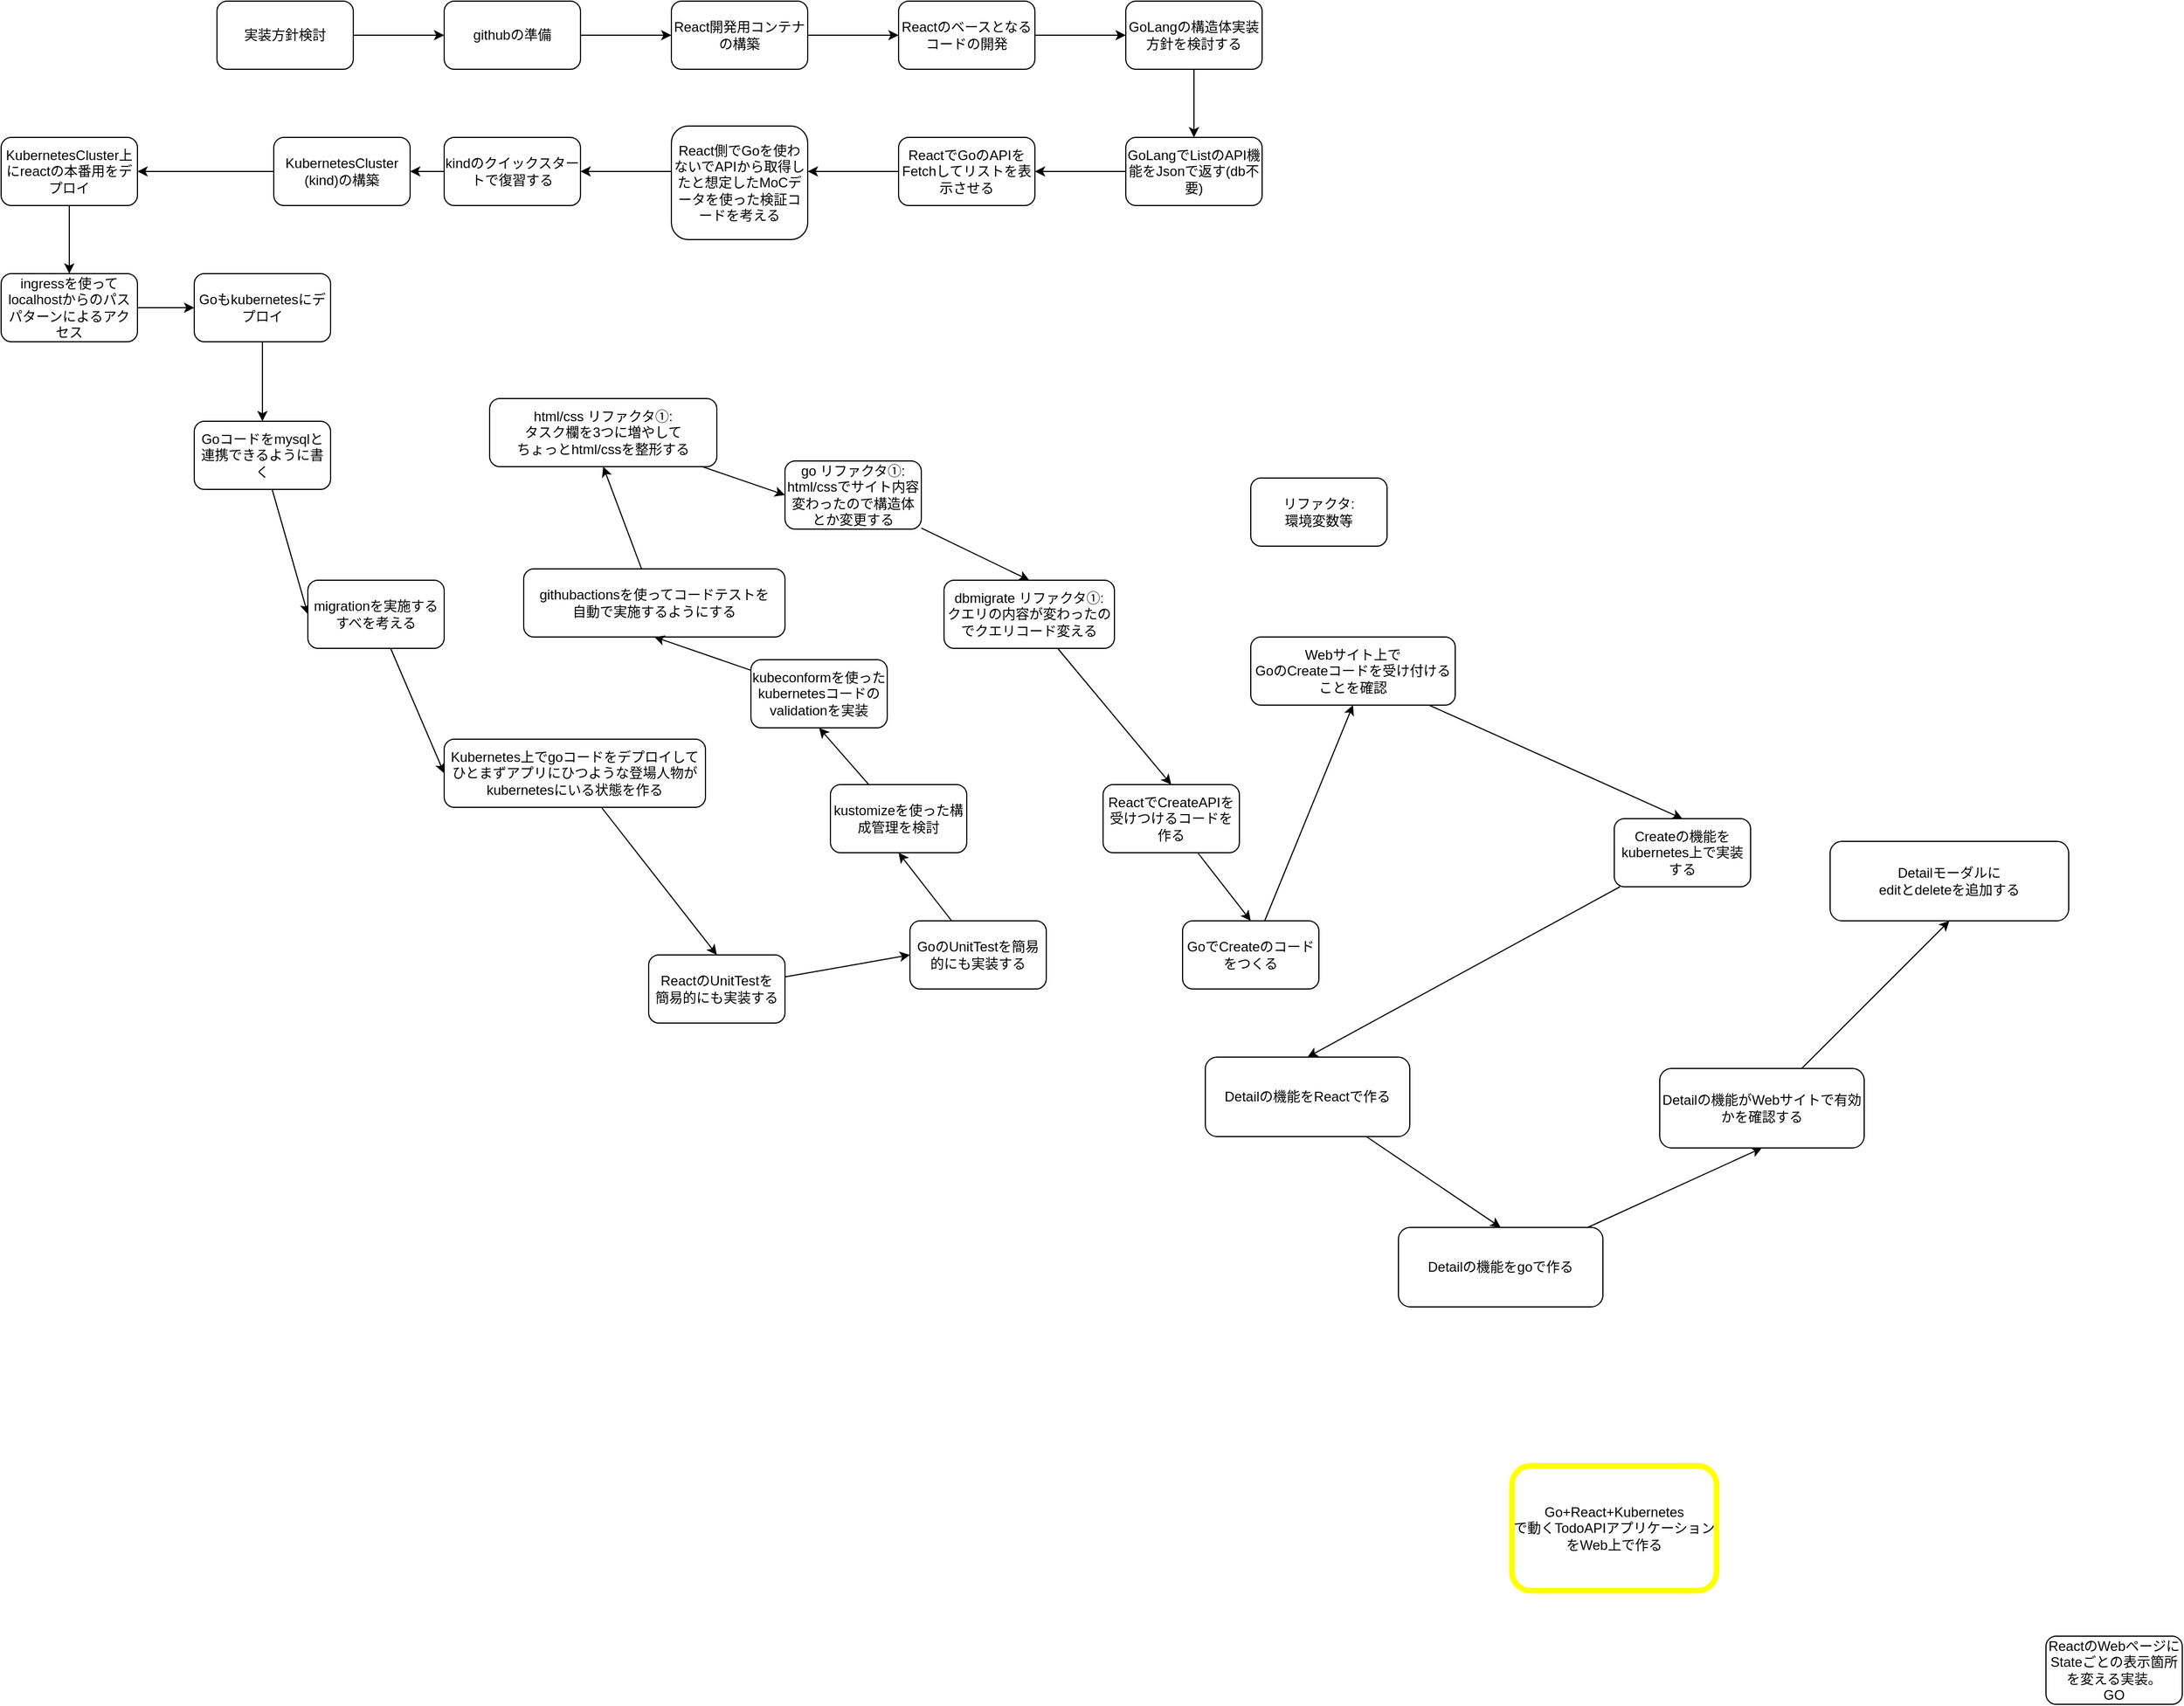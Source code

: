 <mxfile>
    <diagram id="1h3XHNeZ5nQDmQFXuVNc" name="ページ1">
        <mxGraphModel dx="3276" dy="1105" grid="1" gridSize="10" guides="1" tooltips="1" connect="1" arrows="1" fold="1" page="1" pageScale="1" pageWidth="1654" pageHeight="1169" math="0" shadow="0">
            <root>
                <mxCell id="0"/>
                <mxCell id="1" parent="0"/>
                <mxCell id="13" style="edgeStyle=none;html=1;entryX=0;entryY=0.5;entryDx=0;entryDy=0;" edge="1" parent="1" source="2" target="4">
                    <mxGeometry relative="1" as="geometry"/>
                </mxCell>
                <mxCell id="2" value="githubの準備" style="rounded=1;whiteSpace=wrap;html=1;" vertex="1" parent="1">
                    <mxGeometry x="280" y="120" width="120" height="60" as="geometry"/>
                </mxCell>
                <mxCell id="12" style="edgeStyle=none;html=1;entryX=0;entryY=0.5;entryDx=0;entryDy=0;" edge="1" parent="1" source="3" target="2">
                    <mxGeometry relative="1" as="geometry"/>
                </mxCell>
                <mxCell id="3" value="実装方針検討" style="rounded=1;whiteSpace=wrap;html=1;" vertex="1" parent="1">
                    <mxGeometry x="80" y="120" width="120" height="60" as="geometry"/>
                </mxCell>
                <mxCell id="14" style="edgeStyle=none;html=1;entryX=0;entryY=0.5;entryDx=0;entryDy=0;" edge="1" parent="1" source="4" target="5">
                    <mxGeometry relative="1" as="geometry"/>
                </mxCell>
                <mxCell id="4" value="React開発用コンテナの構築" style="rounded=1;whiteSpace=wrap;html=1;" vertex="1" parent="1">
                    <mxGeometry x="480" y="120" width="120" height="60" as="geometry"/>
                </mxCell>
                <mxCell id="24" style="edgeStyle=none;html=1;entryX=0;entryY=0.5;entryDx=0;entryDy=0;" edge="1" parent="1" source="5" target="15">
                    <mxGeometry relative="1" as="geometry"/>
                </mxCell>
                <mxCell id="5" value="Reactのベースとなるコードの開発" style="rounded=1;whiteSpace=wrap;html=1;" vertex="1" parent="1">
                    <mxGeometry x="680" y="120" width="120" height="60" as="geometry"/>
                </mxCell>
                <mxCell id="17" style="edgeStyle=none;html=1;entryX=1;entryY=0.5;entryDx=0;entryDy=0;" edge="1" parent="1" source="6" target="7">
                    <mxGeometry relative="1" as="geometry"/>
                </mxCell>
                <mxCell id="6" value="GoLangでListのAPI機能をJsonで返す(db不要)" style="rounded=1;whiteSpace=wrap;html=1;" vertex="1" parent="1">
                    <mxGeometry x="880" y="240" width="120" height="60" as="geometry"/>
                </mxCell>
                <mxCell id="18" style="edgeStyle=none;html=1;entryX=1;entryY=0.4;entryDx=0;entryDy=0;entryPerimeter=0;" edge="1" parent="1" source="7" target="8">
                    <mxGeometry relative="1" as="geometry"/>
                </mxCell>
                <mxCell id="7" value="ReactでGoのAPIをFetchしてリストを表示させる" style="rounded=1;whiteSpace=wrap;html=1;" vertex="1" parent="1">
                    <mxGeometry x="680" y="240" width="120" height="60" as="geometry"/>
                </mxCell>
                <mxCell id="19" style="edgeStyle=none;html=1;entryX=1;entryY=0.5;entryDx=0;entryDy=0;" edge="1" parent="1" target="9">
                    <mxGeometry relative="1" as="geometry">
                        <mxPoint x="480" y="270" as="sourcePoint"/>
                    </mxGeometry>
                </mxCell>
                <mxCell id="8" value="React側でGoを使わないでAPIから取得したと想定したMoCデータを使った検証コードを考える" style="rounded=1;whiteSpace=wrap;html=1;" vertex="1" parent="1">
                    <mxGeometry x="480" y="230" width="120" height="100" as="geometry"/>
                </mxCell>
                <mxCell id="35" value="" style="edgeStyle=none;html=1;" edge="1" parent="1" source="9" target="34">
                    <mxGeometry relative="1" as="geometry"/>
                </mxCell>
                <mxCell id="9" value="kindのクイックスタートで復習する" style="rounded=1;whiteSpace=wrap;html=1;" vertex="1" parent="1">
                    <mxGeometry x="280" y="240" width="120" height="60" as="geometry"/>
                </mxCell>
                <mxCell id="60" style="edgeStyle=none;html=1;entryX=0.5;entryY=0;entryDx=0;entryDy=0;" edge="1" parent="1" source="10" target="64">
                    <mxGeometry relative="1" as="geometry"/>
                </mxCell>
                <mxCell id="10" value="Kubernetes上でgoコードをデプロイして&lt;br&gt;ひとまずアプリにひつような登場人物が&lt;br&gt;kubernetesにいる状態を作る" style="rounded=1;whiteSpace=wrap;html=1;" vertex="1" parent="1">
                    <mxGeometry x="280" y="770" width="230" height="60" as="geometry"/>
                </mxCell>
                <mxCell id="16" style="edgeStyle=none;html=1;entryX=0.5;entryY=0;entryDx=0;entryDy=0;" edge="1" parent="1" source="15" target="6">
                    <mxGeometry relative="1" as="geometry"/>
                </mxCell>
                <mxCell id="15" value="GoLangの構造体実装方針を検討する" style="rounded=1;whiteSpace=wrap;html=1;" vertex="1" parent="1">
                    <mxGeometry x="880" y="120" width="120" height="60" as="geometry"/>
                </mxCell>
                <mxCell id="25" value="Go+React+Kubernetes&lt;br&gt;で動くTodoAPIアプリケーションをWeb上で作る" style="rounded=1;whiteSpace=wrap;html=1;strokeWidth=5;strokeColor=#FFFF00;" vertex="1" parent="1">
                    <mxGeometry x="1220" y="1410" width="180" height="110" as="geometry"/>
                </mxCell>
                <mxCell id="79" style="edgeStyle=none;html=1;entryX=0.5;entryY=0;entryDx=0;entryDy=0;" edge="1" parent="1" source="26" target="71">
                    <mxGeometry relative="1" as="geometry"/>
                </mxCell>
                <mxCell id="26" value="ReactでCreateAPIを受けつけるコードを作る" style="rounded=1;whiteSpace=wrap;html=1;" vertex="1" parent="1">
                    <mxGeometry x="860" y="810" width="120" height="60" as="geometry"/>
                </mxCell>
                <mxCell id="29" value="ReactのWebページに&lt;br&gt;Stateごとの表示箇所を変える実装。&lt;br&gt;GO" style="rounded=1;whiteSpace=wrap;html=1;" vertex="1" parent="1">
                    <mxGeometry x="1690" y="1560" width="120" height="60" as="geometry"/>
                </mxCell>
                <mxCell id="40" style="edgeStyle=none;html=1;entryX=0;entryY=0.5;entryDx=0;entryDy=0;" edge="1" parent="1" source="30">
                    <mxGeometry relative="1" as="geometry">
                        <mxPoint x="60.0" y="390" as="targetPoint"/>
                    </mxGeometry>
                </mxCell>
                <mxCell id="30" value="ingressを使って&lt;br&gt;localhostからのパスパターンによるアクセス" style="rounded=1;whiteSpace=wrap;html=1;" vertex="1" parent="1">
                    <mxGeometry x="-110" y="360" width="120" height="60" as="geometry"/>
                </mxCell>
                <mxCell id="37" style="edgeStyle=none;html=1;entryX=1;entryY=0.5;entryDx=0;entryDy=0;" edge="1" parent="1" source="34" target="36">
                    <mxGeometry relative="1" as="geometry"/>
                </mxCell>
                <mxCell id="34" value="KubernetesCluster&lt;br&gt;(kind)の構築" style="rounded=1;whiteSpace=wrap;html=1;" vertex="1" parent="1">
                    <mxGeometry x="130" y="240" width="120" height="60" as="geometry"/>
                </mxCell>
                <mxCell id="38" style="edgeStyle=none;html=1;entryX=0.5;entryY=0;entryDx=0;entryDy=0;" edge="1" parent="1" source="36" target="30">
                    <mxGeometry relative="1" as="geometry"/>
                </mxCell>
                <mxCell id="36" value="KubernetesCluster上にreactの本番用をデプロイ" style="rounded=1;whiteSpace=wrap;html=1;" vertex="1" parent="1">
                    <mxGeometry x="-110" y="240" width="120" height="60" as="geometry"/>
                </mxCell>
                <mxCell id="48" style="edgeStyle=none;html=1;entryX=0.5;entryY=0;entryDx=0;entryDy=0;" edge="1" parent="1" source="41" target="45">
                    <mxGeometry relative="1" as="geometry"/>
                </mxCell>
                <mxCell id="41" value="Goもkubernetesにデプロイ" style="rounded=1;whiteSpace=wrap;html=1;" vertex="1" parent="1">
                    <mxGeometry x="60" y="360" width="120" height="60" as="geometry"/>
                </mxCell>
                <mxCell id="49" style="edgeStyle=none;html=1;entryX=0;entryY=0.5;entryDx=0;entryDy=0;" edge="1" parent="1" source="45" target="46">
                    <mxGeometry relative="1" as="geometry"/>
                </mxCell>
                <mxCell id="45" value="Goコードをmysqlと連携できるように書く" style="rounded=1;whiteSpace=wrap;html=1;" vertex="1" parent="1">
                    <mxGeometry x="60" y="490" width="120" height="60" as="geometry"/>
                </mxCell>
                <mxCell id="50" style="edgeStyle=none;html=1;entryX=0;entryY=0.5;entryDx=0;entryDy=0;" edge="1" parent="1" source="46" target="10">
                    <mxGeometry relative="1" as="geometry"/>
                </mxCell>
                <mxCell id="46" value="migrationを実施するすべを考える" style="rounded=1;whiteSpace=wrap;html=1;" vertex="1" parent="1">
                    <mxGeometry x="160" y="630" width="120" height="60" as="geometry"/>
                </mxCell>
                <mxCell id="68" style="edgeStyle=none;html=1;entryX=0;entryY=0.5;entryDx=0;entryDy=0;" edge="1" parent="1" source="51" target="52">
                    <mxGeometry relative="1" as="geometry"/>
                </mxCell>
                <mxCell id="51" value="html/css リファクタ①:&lt;br&gt;タスク欄を3つに増やして&lt;br&gt;ちょっとhtml/cssを整形する" style="rounded=1;whiteSpace=wrap;html=1;" vertex="1" parent="1">
                    <mxGeometry x="320" y="470" width="200" height="60" as="geometry"/>
                </mxCell>
                <mxCell id="69" style="edgeStyle=none;html=1;entryX=0.5;entryY=0;entryDx=0;entryDy=0;" edge="1" parent="1" source="52" target="53">
                    <mxGeometry relative="1" as="geometry"/>
                </mxCell>
                <mxCell id="52" value="go&amp;nbsp;リファクタ①:&lt;br&gt;html/cssでサイト内容変わったので構造体とか変更する" style="rounded=1;whiteSpace=wrap;html=1;" vertex="1" parent="1">
                    <mxGeometry x="580" y="525" width="120" height="60" as="geometry"/>
                </mxCell>
                <mxCell id="70" style="edgeStyle=none;html=1;entryX=0.5;entryY=0;entryDx=0;entryDy=0;" edge="1" parent="1" source="53" target="26">
                    <mxGeometry relative="1" as="geometry"/>
                </mxCell>
                <mxCell id="53" value="dbmigrate&amp;nbsp;リファクタ①:&lt;br&gt;クエリの内容が変わったのでクエリコード変える" style="rounded=1;whiteSpace=wrap;html=1;" vertex="1" parent="1">
                    <mxGeometry x="720" y="630" width="150" height="60" as="geometry"/>
                </mxCell>
                <mxCell id="54" value="リファクタ:&lt;br&gt;環境変数等" style="rounded=1;whiteSpace=wrap;html=1;" vertex="1" parent="1">
                    <mxGeometry x="990" y="540" width="120" height="60" as="geometry"/>
                </mxCell>
                <mxCell id="66" style="edgeStyle=none;html=1;entryX=0.5;entryY=1;entryDx=0;entryDy=0;" edge="1" parent="1" source="55" target="59">
                    <mxGeometry relative="1" as="geometry"/>
                </mxCell>
                <mxCell id="55" value="GoのUnitTestを簡易的にも実装する" style="rounded=1;whiteSpace=wrap;html=1;" vertex="1" parent="1">
                    <mxGeometry x="690" y="930" width="120" height="60" as="geometry"/>
                </mxCell>
                <mxCell id="67" style="edgeStyle=none;html=1;entryX=0.5;entryY=1;entryDx=0;entryDy=0;" edge="1" parent="1" source="56" target="51">
                    <mxGeometry relative="1" as="geometry"/>
                </mxCell>
                <mxCell id="56" value="githubactionsを使ってコードテストを&lt;br&gt;自動で実施するようにする" style="rounded=1;whiteSpace=wrap;html=1;" vertex="1" parent="1">
                    <mxGeometry x="350" y="620" width="230" height="60" as="geometry"/>
                </mxCell>
                <mxCell id="62" style="edgeStyle=none;html=1;entryX=0.5;entryY=1;entryDx=0;entryDy=0;" edge="1" parent="1" source="59" target="61">
                    <mxGeometry relative="1" as="geometry"/>
                </mxCell>
                <mxCell id="59" value="kustomizeを使った構成管理を検討" style="rounded=1;whiteSpace=wrap;html=1;" vertex="1" parent="1">
                    <mxGeometry x="620" y="810" width="120" height="60" as="geometry"/>
                </mxCell>
                <mxCell id="63" style="edgeStyle=none;html=1;entryX=0.5;entryY=1;entryDx=0;entryDy=0;" edge="1" parent="1" source="61" target="56">
                    <mxGeometry relative="1" as="geometry"/>
                </mxCell>
                <mxCell id="61" value="kubeconformを使った&lt;br&gt;kubernetesコードのvalidationを実装" style="rounded=1;whiteSpace=wrap;html=1;" vertex="1" parent="1">
                    <mxGeometry x="550" y="700" width="120" height="60" as="geometry"/>
                </mxCell>
                <mxCell id="65" style="edgeStyle=none;html=1;entryX=0;entryY=0.5;entryDx=0;entryDy=0;" edge="1" parent="1" source="64" target="55">
                    <mxGeometry relative="1" as="geometry"/>
                </mxCell>
                <mxCell id="64" value="ReactのUnitTestを&lt;br&gt;簡易的にも実装する" style="rounded=1;whiteSpace=wrap;html=1;" vertex="1" parent="1">
                    <mxGeometry x="460" y="960" width="120" height="60" as="geometry"/>
                </mxCell>
                <mxCell id="81" style="edgeStyle=none;html=1;entryX=0.5;entryY=1;entryDx=0;entryDy=0;" edge="1" parent="1" source="71" target="80">
                    <mxGeometry relative="1" as="geometry"/>
                </mxCell>
                <mxCell id="71" value="GoでCreateのコードをつくる" style="rounded=1;whiteSpace=wrap;html=1;" vertex="1" parent="1">
                    <mxGeometry x="930" y="930" width="120" height="60" as="geometry"/>
                </mxCell>
                <mxCell id="83" style="edgeStyle=none;html=1;entryX=0.5;entryY=0;entryDx=0;entryDy=0;" edge="1" parent="1" source="73" target="74">
                    <mxGeometry relative="1" as="geometry"/>
                </mxCell>
                <mxCell id="73" value="Createの機能をkubernetes上で実装する" style="rounded=1;whiteSpace=wrap;html=1;" vertex="1" parent="1">
                    <mxGeometry x="1310" y="840" width="120" height="60" as="geometry"/>
                </mxCell>
                <mxCell id="84" style="edgeStyle=none;html=1;entryX=0.5;entryY=0;entryDx=0;entryDy=0;" edge="1" parent="1" source="74" target="75">
                    <mxGeometry relative="1" as="geometry"/>
                </mxCell>
                <mxCell id="74" value="Detailの機能をReactで作る" style="rounded=1;whiteSpace=wrap;html=1;" vertex="1" parent="1">
                    <mxGeometry x="950" y="1050" width="180" height="70" as="geometry"/>
                </mxCell>
                <mxCell id="85" style="edgeStyle=none;html=1;entryX=0.5;entryY=1;entryDx=0;entryDy=0;" edge="1" parent="1" source="75" target="76">
                    <mxGeometry relative="1" as="geometry"/>
                </mxCell>
                <mxCell id="75" value="Detailの機能をgoで作る" style="rounded=1;whiteSpace=wrap;html=1;" vertex="1" parent="1">
                    <mxGeometry x="1120" y="1200" width="180" height="70" as="geometry"/>
                </mxCell>
                <mxCell id="89" style="edgeStyle=none;html=1;entryX=0.5;entryY=1;entryDx=0;entryDy=0;" edge="1" parent="1" source="76" target="87">
                    <mxGeometry relative="1" as="geometry"/>
                </mxCell>
                <mxCell id="76" value="Detailの機能がWebサイトで有効かを確認する" style="rounded=1;whiteSpace=wrap;html=1;" vertex="1" parent="1">
                    <mxGeometry x="1350" y="1060" width="180" height="70" as="geometry"/>
                </mxCell>
                <mxCell id="82" style="edgeStyle=none;html=1;entryX=0.5;entryY=0;entryDx=0;entryDy=0;" edge="1" parent="1" source="80" target="73">
                    <mxGeometry relative="1" as="geometry"/>
                </mxCell>
                <mxCell id="80" value="Webサイト上で&lt;br&gt;GoのCreateコードを受け付けることを確認" style="rounded=1;whiteSpace=wrap;html=1;" vertex="1" parent="1">
                    <mxGeometry x="990" y="680" width="180" height="60" as="geometry"/>
                </mxCell>
                <mxCell id="87" value="Detailモーダルに&lt;br&gt;editとdeleteを追加する" style="rounded=1;whiteSpace=wrap;html=1;" vertex="1" parent="1">
                    <mxGeometry x="1500" y="860" width="210" height="70" as="geometry"/>
                </mxCell>
            </root>
        </mxGraphModel>
    </diagram>
</mxfile>